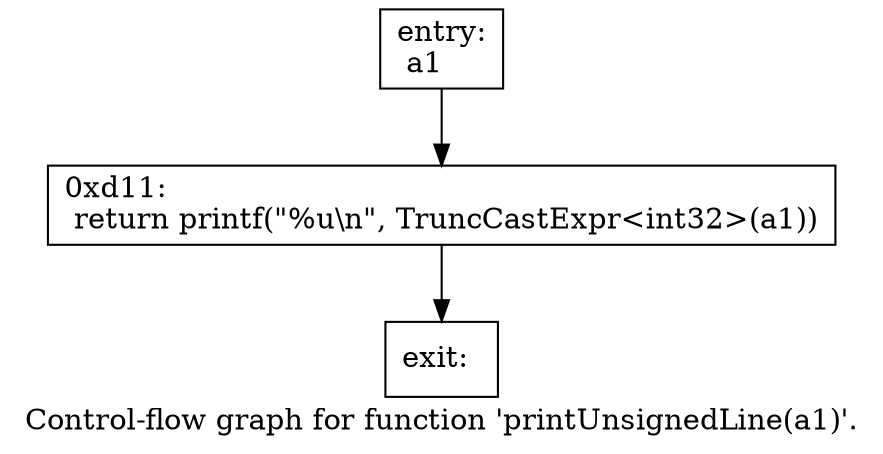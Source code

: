digraph "Control-flow graph for function 'printUnsignedLine(a1)'." {
  label="Control-flow graph for function 'printUnsignedLine(a1)'.";
  node [shape=record];

  Node0774C900 [label="{entry:\l  a1\l}"];
  Node0774C900 -> Node0774CA68;
  Node0774CA68 [label="{0xd11:\l  return printf(\"%u\\n\", TruncCastExpr\<int32\>(a1))\l}"];
  Node0774CA68 -> Node0774CA20;
  Node0774CA20 [label="{exit:\l}"];

}
